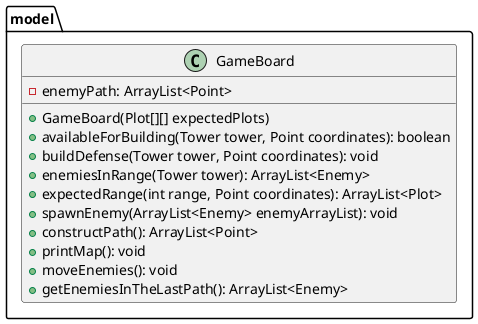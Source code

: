 @startuml
'https://plantuml.com/class-diagram
'TODO: GambeBoard has ArrayList<Point> and ArrayList<Plot> all private
package model {
    class GameBoard {
        - enemyPath: ArrayList<Point>
        + GameBoard(Plot[][] expectedPlots)
        + availableForBuilding(Tower tower, Point coordinates): boolean
        + buildDefense(Tower tower, Point coordinates): void
        + enemiesInRange(Tower tower): ArrayList<Enemy>
        + expectedRange(int range, Point coordinates): ArrayList<Plot>
        + spawnEnemy(ArrayList<Enemy> enemyArrayList): void
        + constructPath(): ArrayList<Point>
        + printMap(): void
        + moveEnemies(): void
        + getEnemiesInTheLastPath(): ArrayList<Enemy>
    }
}

@enduml